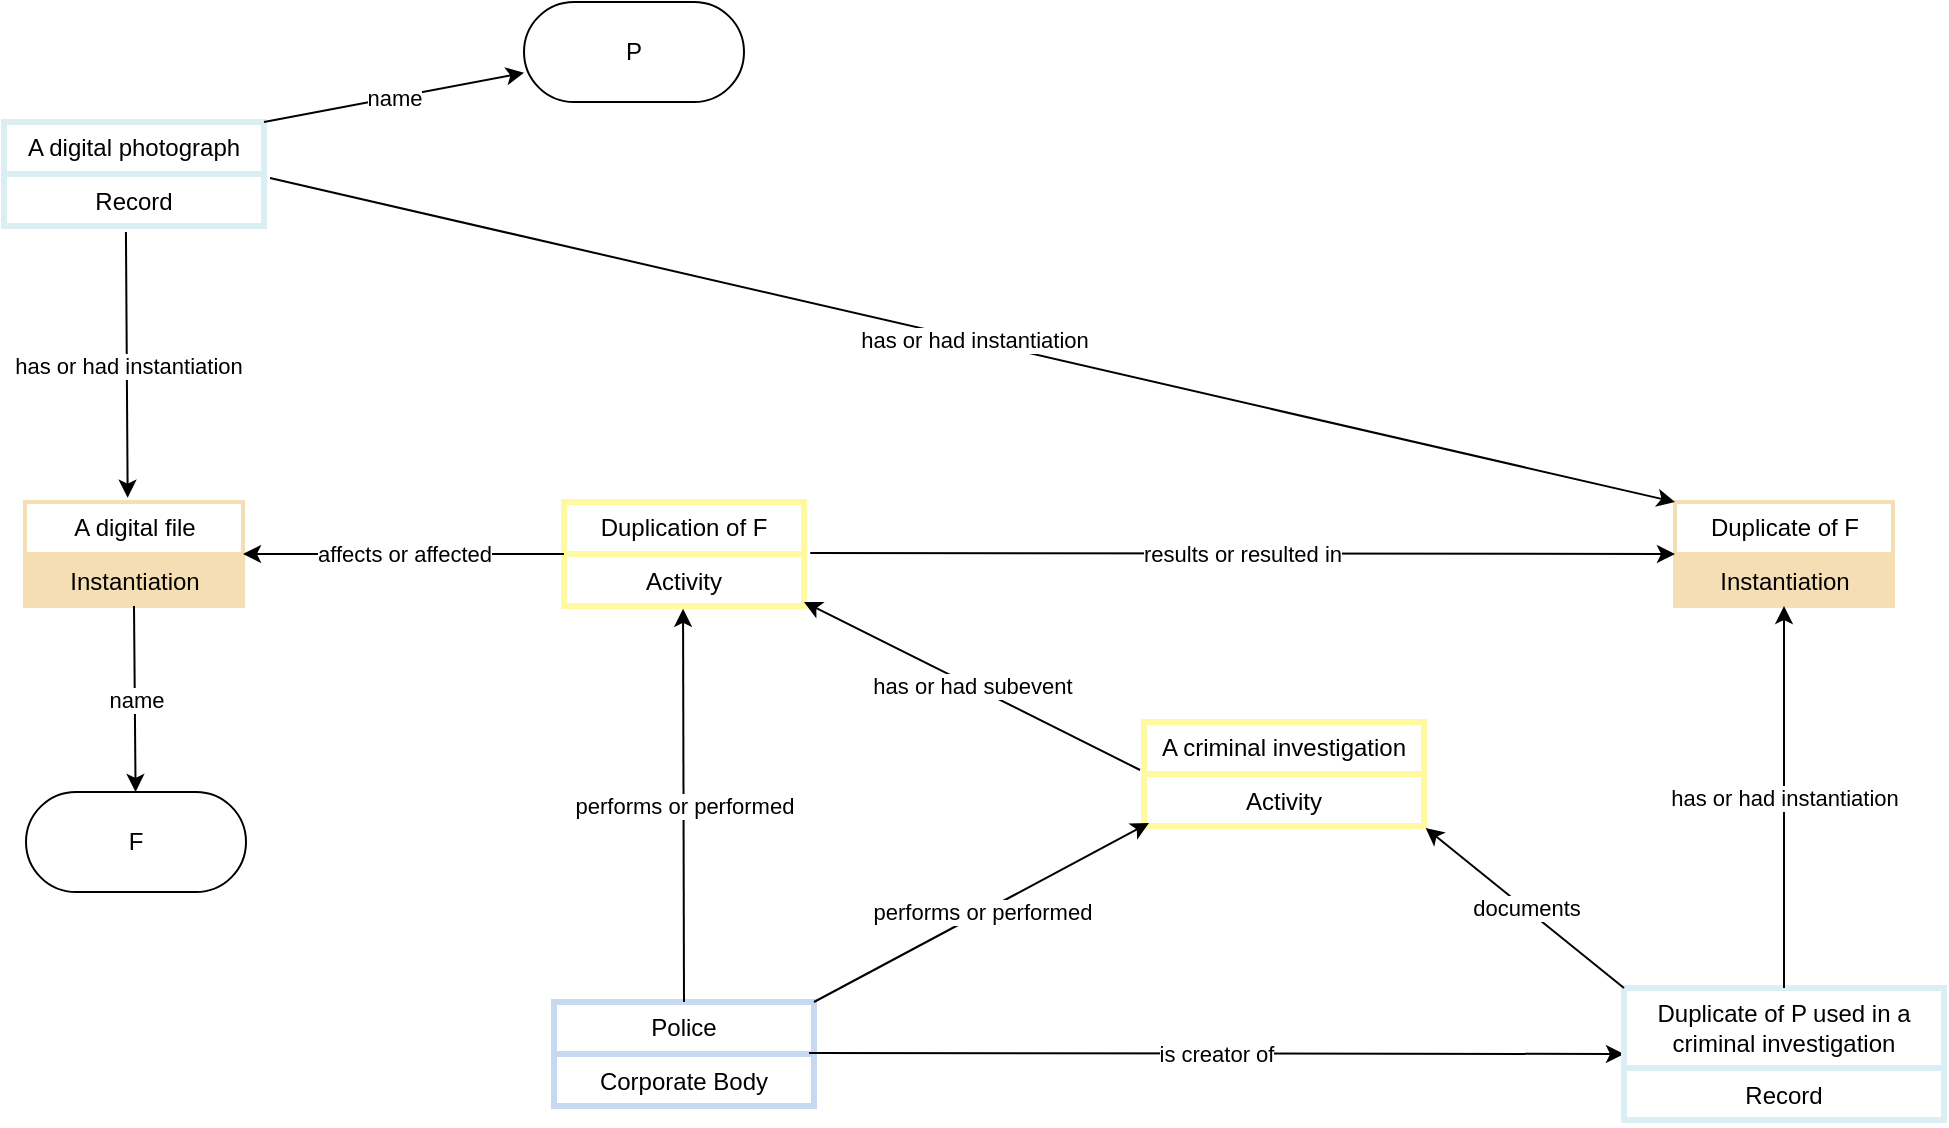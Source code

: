 <mxfile version="28.2.7">
  <diagram name="Page-1" id="7Enpr3B_VhRe5RQM0ggo">
    <mxGraphModel dx="1024" dy="666" grid="1" gridSize="10" guides="1" tooltips="1" connect="1" arrows="1" fold="1" page="1" pageScale="1" pageWidth="4681" pageHeight="3300" math="0" shadow="0">
      <root>
        <mxCell id="0" />
        <mxCell id="1" parent="0" />
        <mxCell id="2rFVGLGcrsOxxcVQ7Cb--1" value="A digital photograph" style="swimlane;fontStyle=0;childLayout=stackLayout;horizontal=1;startSize=26;strokeColor=#DAEEF3;strokeWidth=3;fillColor=none;horizontalStack=0;resizeParent=1;resizeParentMax=0;resizeLast=0;collapsible=1;marginBottom=0;whiteSpace=wrap;html=1;" parent="1" vertex="1">
          <mxGeometry x="280" y="200" width="130" height="52" as="geometry" />
        </mxCell>
        <mxCell id="2rFVGLGcrsOxxcVQ7Cb--2" value="Record" style="text;strokeColor=#DAEEF3;strokeWidth=3;fillColor=none;align=center;verticalAlign=top;spacingLeft=4;spacingRight=4;overflow=hidden;rotatable=0;points=[[0,0.5],[1,0.5]];portConstraint=eastwest;whiteSpace=wrap;html=1;" parent="2rFVGLGcrsOxxcVQ7Cb--1" vertex="1">
          <mxGeometry y="26" width="130" height="26" as="geometry" />
        </mxCell>
        <mxCell id="2rFVGLGcrsOxxcVQ7Cb--3" value="" style="endArrow=classic;html=1;rounded=0;exitX=0.469;exitY=1.115;exitDx=0;exitDy=0;exitPerimeter=0;entryX=0.471;entryY=-0.041;entryDx=0;entryDy=0;entryPerimeter=0;" parent="1" source="2rFVGLGcrsOxxcVQ7Cb--2" target="2rFVGLGcrsOxxcVQ7Cb--5" edge="1">
          <mxGeometry relative="1" as="geometry">
            <mxPoint x="350" y="300" as="sourcePoint" />
            <mxPoint x="340" y="380" as="targetPoint" />
          </mxGeometry>
        </mxCell>
        <mxCell id="2rFVGLGcrsOxxcVQ7Cb--4" value="has or had instantiation" style="edgeLabel;resizable=0;html=1;;align=center;verticalAlign=middle;" parent="2rFVGLGcrsOxxcVQ7Cb--3" connectable="0" vertex="1">
          <mxGeometry relative="1" as="geometry" />
        </mxCell>
        <mxCell id="2rFVGLGcrsOxxcVQ7Cb--5" value="A digital file" style="swimlane;fontStyle=0;childLayout=stackLayout;horizontal=1;startSize=26;strokeColor=#F5DEB3;strokeWidth=2;fillColor=none;horizontalStack=0;resizeParent=1;resizeParentMax=0;resizeLast=0;collapsible=1;marginBottom=0;whiteSpace=wrap;html=1;" parent="1" vertex="1">
          <mxGeometry x="290.5" y="390" width="109" height="52" as="geometry" />
        </mxCell>
        <mxCell id="2rFVGLGcrsOxxcVQ7Cb--6" value="Instantiation&lt;div&gt;&lt;br&gt;&lt;/div&gt;" style="text;strokeColor=#F5DEB3;strokeWidth=2;fillColor=#F5DEB3;align=center;verticalAlign=top;spacingLeft=4;spacingRight=4;overflow=hidden;rotatable=0;points=[[0,0.5],[1,0.5]];portConstraint=eastwest;whiteSpace=wrap;html=1;" parent="2rFVGLGcrsOxxcVQ7Cb--5" vertex="1">
          <mxGeometry y="26" width="109" height="26" as="geometry" />
        </mxCell>
        <mxCell id="2rFVGLGcrsOxxcVQ7Cb--7" value="A criminal investigation" style="swimlane;fontStyle=0;childLayout=stackLayout;horizontal=1;startSize=26;strokeColor=#FFFAA0;strokeWidth=3;fillColor=none;horizontalStack=0;resizeParent=1;resizeParentMax=0;resizeLast=0;collapsible=1;marginBottom=0;whiteSpace=wrap;html=1;" parent="1" vertex="1">
          <mxGeometry x="850" y="500" width="140" height="52" as="geometry" />
        </mxCell>
        <mxCell id="2rFVGLGcrsOxxcVQ7Cb--8" value="Activity" style="text;strokeColor=#FFFAA0;strokeWidth=3;fillColor=none;align=center;verticalAlign=top;spacingLeft=4;spacingRight=4;overflow=hidden;rotatable=0;points=[[0,0.5],[1,0.5]];portConstraint=eastwest;whiteSpace=wrap;html=1;" parent="2rFVGLGcrsOxxcVQ7Cb--7" vertex="1">
          <mxGeometry y="26" width="140" height="26" as="geometry" />
        </mxCell>
        <mxCell id="2rFVGLGcrsOxxcVQ7Cb--9" value="Police" style="swimlane;fontStyle=0;childLayout=stackLayout;horizontal=1;startSize=26;strokeColor=#C6D9F1;strokeWidth=3;fillColor=none;horizontalStack=0;resizeParent=1;resizeParentMax=0;resizeLast=0;collapsible=1;marginBottom=0;whiteSpace=wrap;html=1;" parent="1" vertex="1">
          <mxGeometry x="555" y="640" width="130" height="52" as="geometry" />
        </mxCell>
        <mxCell id="2rFVGLGcrsOxxcVQ7Cb--10" value="Corporate Body" style="text;strokeColor=#C6D9F1;strokeWidth=3;fillColor=none;align=center;verticalAlign=top;spacingLeft=4;spacingRight=4;overflow=hidden;rotatable=0;points=[[0,0.5],[1,0.5]];portConstraint=eastwest;whiteSpace=wrap;html=1;" parent="2rFVGLGcrsOxxcVQ7Cb--9" vertex="1">
          <mxGeometry y="26" width="130" height="26" as="geometry" />
        </mxCell>
        <mxCell id="2rFVGLGcrsOxxcVQ7Cb--11" value="Duplication of F" style="swimlane;fontStyle=0;childLayout=stackLayout;horizontal=1;startSize=26;strokeColor=#FFFAA0;strokeWidth=3;fillColor=none;horizontalStack=0;resizeParent=1;resizeParentMax=0;resizeLast=0;collapsible=1;marginBottom=0;whiteSpace=wrap;html=1;" parent="1" vertex="1">
          <mxGeometry x="560" y="390" width="120" height="52" as="geometry" />
        </mxCell>
        <mxCell id="2rFVGLGcrsOxxcVQ7Cb--12" value="Activity" style="text;strokeColor=#FFFAA0;strokeWidth=3;fillColor=none;align=center;verticalAlign=top;spacingLeft=4;spacingRight=4;overflow=hidden;rotatable=0;points=[[0,0.5],[1,0.5]];portConstraint=eastwest;whiteSpace=wrap;html=1;" parent="2rFVGLGcrsOxxcVQ7Cb--11" vertex="1">
          <mxGeometry y="26" width="120" height="26" as="geometry" />
        </mxCell>
        <mxCell id="2rFVGLGcrsOxxcVQ7Cb--13" value="" style="endArrow=classic;html=1;rounded=0;exitX=0.5;exitY=1;exitDx=0;exitDy=0;" parent="1" source="2rFVGLGcrsOxxcVQ7Cb--5" target="2rFVGLGcrsOxxcVQ7Cb--15" edge="1">
          <mxGeometry relative="1" as="geometry">
            <mxPoint x="344.5" y="460" as="sourcePoint" />
            <mxPoint x="346" y="560" as="targetPoint" />
          </mxGeometry>
        </mxCell>
        <mxCell id="2rFVGLGcrsOxxcVQ7Cb--14" value="name" style="edgeLabel;resizable=0;html=1;;align=center;verticalAlign=middle;" parent="2rFVGLGcrsOxxcVQ7Cb--13" connectable="0" vertex="1">
          <mxGeometry relative="1" as="geometry" />
        </mxCell>
        <mxCell id="2rFVGLGcrsOxxcVQ7Cb--15" value="F" style="html=1;whiteSpace=wrap;rounded=1;arcSize=50;" parent="1" vertex="1">
          <mxGeometry x="291" y="535" width="110" height="50" as="geometry" />
        </mxCell>
        <mxCell id="2rFVGLGcrsOxxcVQ7Cb--16" value="" style="endArrow=classic;html=1;rounded=0;exitX=0;exitY=0.5;exitDx=0;exitDy=0;entryX=1;entryY=0.5;entryDx=0;entryDy=0;" parent="1" source="2rFVGLGcrsOxxcVQ7Cb--11" target="2rFVGLGcrsOxxcVQ7Cb--5" edge="1">
          <mxGeometry relative="1" as="geometry">
            <mxPoint x="390" y="460" as="sourcePoint" />
            <mxPoint x="430" y="420" as="targetPoint" />
          </mxGeometry>
        </mxCell>
        <mxCell id="2rFVGLGcrsOxxcVQ7Cb--17" value="affects or affected" style="edgeLabel;resizable=0;html=1;;align=center;verticalAlign=middle;" parent="2rFVGLGcrsOxxcVQ7Cb--16" connectable="0" vertex="1">
          <mxGeometry relative="1" as="geometry" />
        </mxCell>
        <mxCell id="2rFVGLGcrsOxxcVQ7Cb--18" value="Duplicate of F" style="swimlane;fontStyle=0;childLayout=stackLayout;horizontal=1;startSize=26;strokeColor=#F5DEB3;strokeWidth=2;fillColor=none;horizontalStack=0;resizeParent=1;resizeParentMax=0;resizeLast=0;collapsible=1;marginBottom=0;whiteSpace=wrap;html=1;" parent="1" vertex="1">
          <mxGeometry x="1115.5" y="390" width="109" height="52" as="geometry" />
        </mxCell>
        <mxCell id="2rFVGLGcrsOxxcVQ7Cb--19" value="Instantiation&lt;div&gt;&lt;br&gt;&lt;/div&gt;" style="text;strokeColor=#F5DEB3;strokeWidth=2;fillColor=#F5DEB3;align=center;verticalAlign=top;spacingLeft=4;spacingRight=4;overflow=hidden;rotatable=0;points=[[0,0.5],[1,0.5]];portConstraint=eastwest;whiteSpace=wrap;html=1;" parent="2rFVGLGcrsOxxcVQ7Cb--18" vertex="1">
          <mxGeometry y="26" width="109" height="26" as="geometry" />
        </mxCell>
        <mxCell id="2rFVGLGcrsOxxcVQ7Cb--20" value="" style="endArrow=classic;html=1;rounded=0;exitX=1.026;exitY=-0.019;exitDx=0;exitDy=0;entryX=0;entryY=0.5;entryDx=0;entryDy=0;exitPerimeter=0;" parent="1" source="2rFVGLGcrsOxxcVQ7Cb--12" target="2rFVGLGcrsOxxcVQ7Cb--18" edge="1">
          <mxGeometry relative="1" as="geometry">
            <mxPoint x="570" y="480" as="sourcePoint" />
            <mxPoint x="410" y="426" as="targetPoint" />
          </mxGeometry>
        </mxCell>
        <mxCell id="2rFVGLGcrsOxxcVQ7Cb--21" value="results or resulted in" style="edgeLabel;resizable=0;html=1;;align=center;verticalAlign=middle;" parent="2rFVGLGcrsOxxcVQ7Cb--20" connectable="0" vertex="1">
          <mxGeometry relative="1" as="geometry" />
        </mxCell>
        <mxCell id="2rFVGLGcrsOxxcVQ7Cb--22" value="" style="endArrow=classic;html=1;rounded=0;entryX=0.496;entryY=1.054;entryDx=0;entryDy=0;entryPerimeter=0;exitX=0.5;exitY=0;exitDx=0;exitDy=0;" parent="1" source="2rFVGLGcrsOxxcVQ7Cb--9" target="2rFVGLGcrsOxxcVQ7Cb--12" edge="1">
          <mxGeometry relative="1" as="geometry">
            <mxPoint x="620" y="532" as="sourcePoint" />
            <mxPoint x="540" y="510" as="targetPoint" />
          </mxGeometry>
        </mxCell>
        <mxCell id="2rFVGLGcrsOxxcVQ7Cb--23" value="performs or performed" style="edgeLabel;resizable=0;html=1;;align=center;verticalAlign=middle;" parent="2rFVGLGcrsOxxcVQ7Cb--22" connectable="0" vertex="1">
          <mxGeometry relative="1" as="geometry" />
        </mxCell>
        <mxCell id="2rFVGLGcrsOxxcVQ7Cb--24" value="" style="endArrow=classic;html=1;rounded=0;exitX=0.981;exitY=-0.019;exitDx=0;exitDy=0;exitPerimeter=0;entryX=0;entryY=0.5;entryDx=0;entryDy=0;" parent="1" source="2rFVGLGcrsOxxcVQ7Cb--10" target="2rFVGLGcrsOxxcVQ7Cb--34" edge="1">
          <mxGeometry relative="1" as="geometry">
            <mxPoint x="730" y="532" as="sourcePoint" />
            <mxPoint x="1030" y="666" as="targetPoint" />
          </mxGeometry>
        </mxCell>
        <mxCell id="2rFVGLGcrsOxxcVQ7Cb--25" value="is creator of" style="edgeLabel;resizable=0;html=1;;align=center;verticalAlign=middle;" parent="2rFVGLGcrsOxxcVQ7Cb--24" connectable="0" vertex="1">
          <mxGeometry relative="1" as="geometry" />
        </mxCell>
        <mxCell id="2rFVGLGcrsOxxcVQ7Cb--26" value="" style="endArrow=classic;html=1;rounded=0;exitX=1.023;exitY=0.077;exitDx=0;exitDy=0;exitPerimeter=0;entryX=0;entryY=0;entryDx=0;entryDy=0;" parent="1" source="2rFVGLGcrsOxxcVQ7Cb--2" target="2rFVGLGcrsOxxcVQ7Cb--18" edge="1">
          <mxGeometry relative="1" as="geometry">
            <mxPoint x="624.5" y="240" as="sourcePoint" />
            <mxPoint x="625.5" y="373" as="targetPoint" />
          </mxGeometry>
        </mxCell>
        <mxCell id="2rFVGLGcrsOxxcVQ7Cb--27" value="has or had instantiation" style="edgeLabel;resizable=0;html=1;;align=center;verticalAlign=middle;" parent="2rFVGLGcrsOxxcVQ7Cb--26" connectable="0" vertex="1">
          <mxGeometry relative="1" as="geometry" />
        </mxCell>
        <mxCell id="2rFVGLGcrsOxxcVQ7Cb--28" value="" style="endArrow=classic;html=1;rounded=0;entryX=1;entryY=0.923;entryDx=0;entryDy=0;entryPerimeter=0;exitX=-0.014;exitY=-0.077;exitDx=0;exitDy=0;exitPerimeter=0;" parent="1" source="2rFVGLGcrsOxxcVQ7Cb--8" target="2rFVGLGcrsOxxcVQ7Cb--12" edge="1">
          <mxGeometry relative="1" as="geometry">
            <mxPoint x="740" y="519" as="sourcePoint" />
            <mxPoint x="740" y="430" as="targetPoint" />
          </mxGeometry>
        </mxCell>
        <mxCell id="2rFVGLGcrsOxxcVQ7Cb--29" value="has or had subevent" style="edgeLabel;resizable=0;html=1;;align=center;verticalAlign=middle;" parent="2rFVGLGcrsOxxcVQ7Cb--28" connectable="0" vertex="1">
          <mxGeometry relative="1" as="geometry" />
        </mxCell>
        <mxCell id="2rFVGLGcrsOxxcVQ7Cb--30" value="" style="endArrow=classic;html=1;rounded=0;entryX=0.018;entryY=0.942;entryDx=0;entryDy=0;entryPerimeter=0;exitX=1;exitY=0;exitDx=0;exitDy=0;" parent="1" source="2rFVGLGcrsOxxcVQ7Cb--9" target="2rFVGLGcrsOxxcVQ7Cb--8" edge="1">
          <mxGeometry relative="1" as="geometry">
            <mxPoint x="630" y="595" as="sourcePoint" />
            <mxPoint x="630" y="453" as="targetPoint" />
          </mxGeometry>
        </mxCell>
        <mxCell id="2rFVGLGcrsOxxcVQ7Cb--31" value="performs or performed" style="edgeLabel;resizable=0;html=1;;align=center;verticalAlign=middle;" parent="2rFVGLGcrsOxxcVQ7Cb--30" connectable="0" vertex="1">
          <mxGeometry relative="1" as="geometry" />
        </mxCell>
        <mxCell id="2rFVGLGcrsOxxcVQ7Cb--34" value="Duplicate of P used in a criminal investigation" style="swimlane;fontStyle=0;childLayout=stackLayout;horizontal=1;startSize=40;strokeColor=#DAEEF3;strokeWidth=3;fillColor=none;horizontalStack=0;resizeParent=1;resizeParentMax=0;resizeLast=0;collapsible=1;marginBottom=0;whiteSpace=wrap;html=1;" parent="1" vertex="1">
          <mxGeometry x="1090" y="633" width="160" height="66" as="geometry" />
        </mxCell>
        <mxCell id="2rFVGLGcrsOxxcVQ7Cb--35" value="Record" style="text;strokeColor=#DAEEF3;strokeWidth=3;fillColor=none;align=center;verticalAlign=top;spacingLeft=4;spacingRight=4;overflow=hidden;rotatable=0;points=[[0,0.5],[1,0.5]];portConstraint=eastwest;whiteSpace=wrap;html=1;" parent="2rFVGLGcrsOxxcVQ7Cb--34" vertex="1">
          <mxGeometry y="40" width="160" height="26" as="geometry" />
        </mxCell>
        <mxCell id="2rFVGLGcrsOxxcVQ7Cb--36" value="" style="endArrow=classic;html=1;rounded=0;exitX=1;exitY=0;exitDx=0;exitDy=0;" parent="1" source="2rFVGLGcrsOxxcVQ7Cb--1" target="2rFVGLGcrsOxxcVQ7Cb--38" edge="1">
          <mxGeometry relative="1" as="geometry">
            <mxPoint x="450" y="200" as="sourcePoint" />
            <mxPoint x="570" y="180" as="targetPoint" />
          </mxGeometry>
        </mxCell>
        <mxCell id="2rFVGLGcrsOxxcVQ7Cb--37" value="name" style="edgeLabel;resizable=0;html=1;;align=center;verticalAlign=middle;" parent="2rFVGLGcrsOxxcVQ7Cb--36" connectable="0" vertex="1">
          <mxGeometry relative="1" as="geometry" />
        </mxCell>
        <mxCell id="2rFVGLGcrsOxxcVQ7Cb--38" value="P" style="html=1;whiteSpace=wrap;rounded=1;arcSize=50;" parent="1" vertex="1">
          <mxGeometry x="540" y="140" width="110" height="50" as="geometry" />
        </mxCell>
        <mxCell id="2rFVGLGcrsOxxcVQ7Cb--39" value="" style="endArrow=classic;html=1;rounded=0;entryX=0.5;entryY=1;entryDx=0;entryDy=0;exitX=0.5;exitY=0;exitDx=0;exitDy=0;" parent="1" source="2rFVGLGcrsOxxcVQ7Cb--34" target="2rFVGLGcrsOxxcVQ7Cb--18" edge="1">
          <mxGeometry relative="1" as="geometry">
            <mxPoint x="1095" y="630" as="sourcePoint" />
            <mxPoint x="1101" y="633" as="targetPoint" />
          </mxGeometry>
        </mxCell>
        <mxCell id="2rFVGLGcrsOxxcVQ7Cb--40" value="has or had instantiation" style="edgeLabel;resizable=0;html=1;;align=center;verticalAlign=middle;" parent="2rFVGLGcrsOxxcVQ7Cb--39" connectable="0" vertex="1">
          <mxGeometry relative="1" as="geometry" />
        </mxCell>
        <mxCell id="2rFVGLGcrsOxxcVQ7Cb--41" value="" style="endArrow=classic;html=1;rounded=0;exitX=0;exitY=0;exitDx=0;exitDy=0;entryX=1.006;entryY=1.038;entryDx=0;entryDy=0;entryPerimeter=0;" parent="1" source="2rFVGLGcrsOxxcVQ7Cb--34" target="2rFVGLGcrsOxxcVQ7Cb--8" edge="1">
          <mxGeometry relative="1" as="geometry">
            <mxPoint x="930" y="510" as="sourcePoint" />
            <mxPoint x="1070" y="510" as="targetPoint" />
          </mxGeometry>
        </mxCell>
        <mxCell id="2rFVGLGcrsOxxcVQ7Cb--42" value="documents" style="edgeLabel;resizable=0;html=1;;align=center;verticalAlign=middle;" parent="2rFVGLGcrsOxxcVQ7Cb--41" connectable="0" vertex="1">
          <mxGeometry relative="1" as="geometry" />
        </mxCell>
      </root>
    </mxGraphModel>
  </diagram>
</mxfile>
